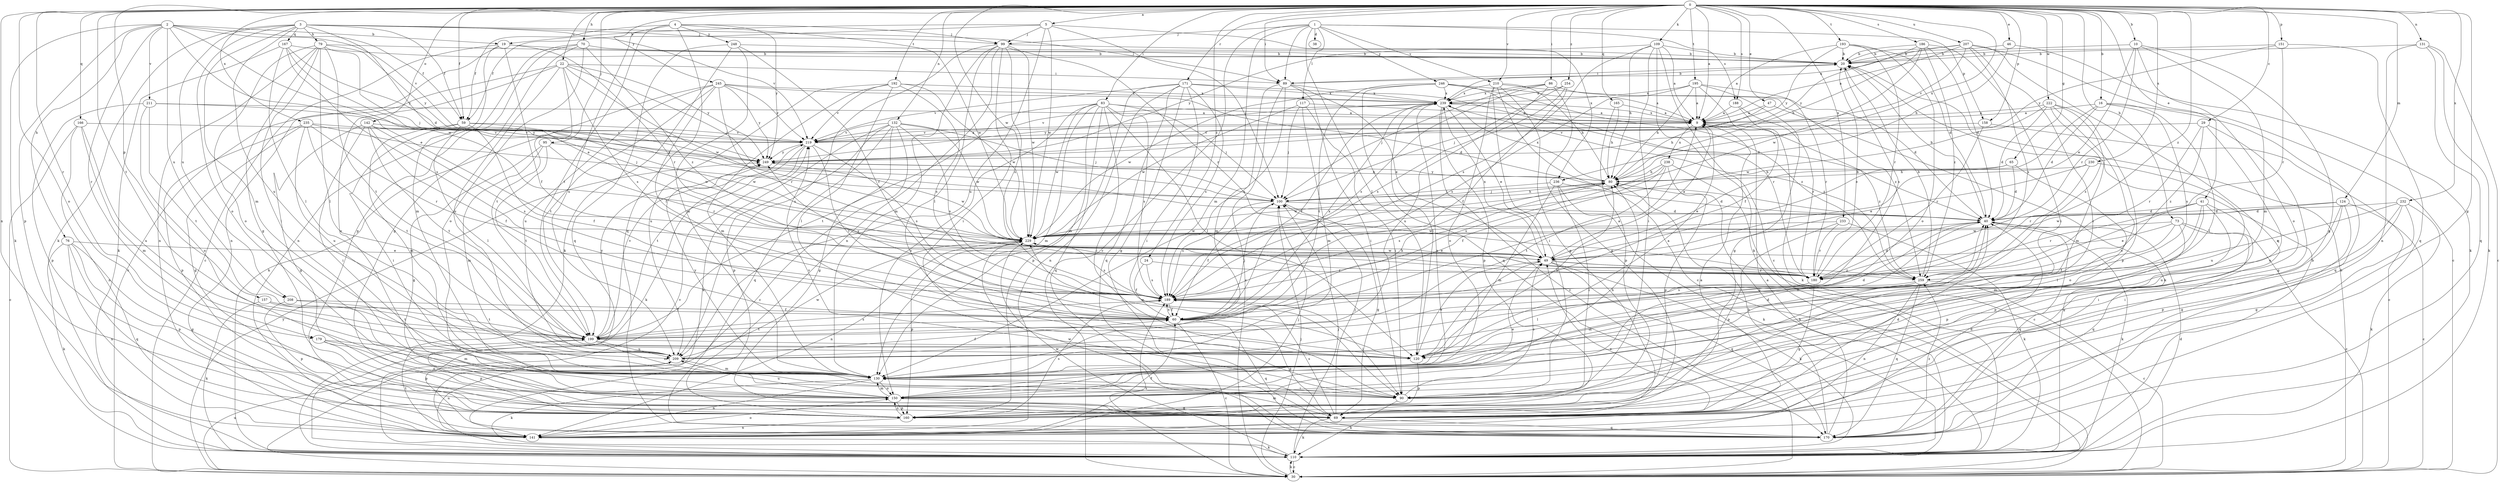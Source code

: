 strict digraph  {
0;
1;
2;
3;
4;
5;
9;
10;
16;
19;
20;
22;
24;
29;
30;
38;
40;
41;
46;
47;
49;
59;
60;
65;
69;
70;
73;
76;
79;
80;
83;
86;
89;
90;
95;
99;
100;
109;
110;
117;
120;
124;
130;
131;
132;
141;
142;
150;
151;
157;
158;
160;
165;
166;
167;
170;
171;
179;
180;
186;
188;
189;
192;
193;
195;
199;
207;
208;
209;
210;
211;
219;
222;
229;
230;
232;
233;
235;
236;
238;
239;
245;
246;
248;
249;
254;
259;
0 -> 5  [label=a];
0 -> 9  [label=a];
0 -> 10  [label=b];
0 -> 16  [label=b];
0 -> 22  [label=c];
0 -> 24  [label=c];
0 -> 29  [label=c];
0 -> 41  [label=e];
0 -> 46  [label=e];
0 -> 47  [label=e];
0 -> 59  [label=f];
0 -> 65  [label=g];
0 -> 69  [label=g];
0 -> 70  [label=h];
0 -> 73  [label=h];
0 -> 83  [label=i];
0 -> 86  [label=i];
0 -> 89  [label=i];
0 -> 95  [label=j];
0 -> 109  [label=k];
0 -> 124  [label=m];
0 -> 131  [label=n];
0 -> 132  [label=n];
0 -> 141  [label=n];
0 -> 142  [label=o];
0 -> 150  [label=o];
0 -> 151  [label=p];
0 -> 157  [label=p];
0 -> 158  [label=p];
0 -> 165  [label=q];
0 -> 166  [label=q];
0 -> 171  [label=r];
0 -> 179  [label=r];
0 -> 186  [label=s];
0 -> 188  [label=s];
0 -> 192  [label=t];
0 -> 193  [label=t];
0 -> 195  [label=t];
0 -> 199  [label=t];
0 -> 207  [label=u];
0 -> 210  [label=v];
0 -> 222  [label=w];
0 -> 229  [label=w];
0 -> 230  [label=x];
0 -> 232  [label=x];
0 -> 233  [label=x];
0 -> 235  [label=x];
0 -> 236  [label=x];
0 -> 245  [label=y];
0 -> 254  [label=z];
0 -> 259  [label=z];
1 -> 30  [label=c];
1 -> 38  [label=d];
1 -> 89  [label=i];
1 -> 99  [label=j];
1 -> 117  [label=l];
1 -> 120  [label=l];
1 -> 130  [label=m];
1 -> 158  [label=p];
1 -> 188  [label=s];
1 -> 210  [label=v];
1 -> 246  [label=y];
2 -> 19  [label=b];
2 -> 49  [label=e];
2 -> 59  [label=f];
2 -> 76  [label=h];
2 -> 110  [label=k];
2 -> 160  [label=p];
2 -> 179  [label=r];
2 -> 208  [label=u];
2 -> 211  [label=v];
2 -> 219  [label=v];
2 -> 229  [label=w];
3 -> 40  [label=d];
3 -> 59  [label=f];
3 -> 79  [label=h];
3 -> 89  [label=i];
3 -> 99  [label=j];
3 -> 110  [label=k];
3 -> 130  [label=m];
3 -> 150  [label=o];
3 -> 167  [label=q];
3 -> 208  [label=u];
3 -> 209  [label=u];
3 -> 219  [label=v];
4 -> 59  [label=f];
4 -> 99  [label=j];
4 -> 170  [label=q];
4 -> 199  [label=t];
4 -> 209  [label=u];
4 -> 229  [label=w];
4 -> 248  [label=y];
4 -> 249  [label=y];
5 -> 19  [label=b];
5 -> 59  [label=f];
5 -> 99  [label=j];
5 -> 100  [label=j];
5 -> 209  [label=u];
5 -> 229  [label=w];
5 -> 236  [label=x];
9 -> 219  [label=v];
9 -> 238  [label=x];
9 -> 239  [label=x];
9 -> 259  [label=z];
10 -> 20  [label=b];
10 -> 49  [label=e];
10 -> 69  [label=g];
10 -> 130  [label=m];
10 -> 150  [label=o];
10 -> 180  [label=r];
16 -> 9  [label=a];
16 -> 40  [label=d];
16 -> 49  [label=e];
16 -> 120  [label=l];
16 -> 170  [label=q];
16 -> 189  [label=s];
19 -> 20  [label=b];
19 -> 30  [label=c];
19 -> 60  [label=f];
19 -> 130  [label=m];
19 -> 141  [label=n];
19 -> 180  [label=r];
20 -> 89  [label=i];
20 -> 189  [label=s];
22 -> 30  [label=c];
22 -> 89  [label=i];
22 -> 100  [label=j];
22 -> 150  [label=o];
22 -> 189  [label=s];
22 -> 199  [label=t];
22 -> 209  [label=u];
22 -> 229  [label=w];
22 -> 249  [label=y];
24 -> 60  [label=f];
24 -> 180  [label=r];
24 -> 189  [label=s];
29 -> 69  [label=g];
29 -> 150  [label=o];
29 -> 180  [label=r];
29 -> 219  [label=v];
29 -> 259  [label=z];
30 -> 20  [label=b];
30 -> 100  [label=j];
30 -> 110  [label=k];
30 -> 189  [label=s];
30 -> 209  [label=u];
30 -> 249  [label=y];
40 -> 20  [label=b];
40 -> 110  [label=k];
40 -> 170  [label=q];
40 -> 209  [label=u];
40 -> 229  [label=w];
41 -> 40  [label=d];
41 -> 69  [label=g];
41 -> 120  [label=l];
41 -> 130  [label=m];
41 -> 160  [label=p];
41 -> 180  [label=r];
46 -> 20  [label=b];
46 -> 80  [label=h];
46 -> 110  [label=k];
47 -> 9  [label=a];
47 -> 80  [label=h];
47 -> 110  [label=k];
49 -> 9  [label=a];
49 -> 110  [label=k];
49 -> 120  [label=l];
49 -> 170  [label=q];
49 -> 180  [label=r];
49 -> 229  [label=w];
49 -> 239  [label=x];
49 -> 259  [label=z];
59 -> 60  [label=f];
59 -> 90  [label=i];
59 -> 120  [label=l];
59 -> 130  [label=m];
59 -> 219  [label=v];
59 -> 229  [label=w];
60 -> 9  [label=a];
60 -> 30  [label=c];
60 -> 69  [label=g];
60 -> 80  [label=h];
60 -> 100  [label=j];
60 -> 170  [label=q];
60 -> 189  [label=s];
60 -> 199  [label=t];
60 -> 239  [label=x];
65 -> 40  [label=d];
65 -> 49  [label=e];
65 -> 80  [label=h];
65 -> 150  [label=o];
69 -> 40  [label=d];
69 -> 100  [label=j];
69 -> 110  [label=k];
69 -> 130  [label=m];
69 -> 170  [label=q];
69 -> 189  [label=s];
70 -> 20  [label=b];
70 -> 69  [label=g];
70 -> 141  [label=n];
70 -> 150  [label=o];
70 -> 160  [label=p];
70 -> 259  [label=z];
73 -> 30  [label=c];
73 -> 49  [label=e];
73 -> 60  [label=f];
73 -> 160  [label=p];
73 -> 170  [label=q];
73 -> 229  [label=w];
76 -> 49  [label=e];
76 -> 69  [label=g];
76 -> 110  [label=k];
76 -> 141  [label=n];
76 -> 160  [label=p];
76 -> 170  [label=q];
79 -> 20  [label=b];
79 -> 69  [label=g];
79 -> 90  [label=i];
79 -> 100  [label=j];
79 -> 120  [label=l];
79 -> 141  [label=n];
79 -> 150  [label=o];
79 -> 199  [label=t];
79 -> 249  [label=y];
80 -> 100  [label=j];
80 -> 189  [label=s];
80 -> 229  [label=w];
80 -> 239  [label=x];
80 -> 249  [label=y];
83 -> 9  [label=a];
83 -> 90  [label=i];
83 -> 100  [label=j];
83 -> 120  [label=l];
83 -> 130  [label=m];
83 -> 150  [label=o];
83 -> 160  [label=p];
83 -> 170  [label=q];
83 -> 189  [label=s];
83 -> 199  [label=t];
83 -> 229  [label=w];
86 -> 69  [label=g];
86 -> 100  [label=j];
86 -> 189  [label=s];
86 -> 209  [label=u];
86 -> 239  [label=x];
86 -> 259  [label=z];
89 -> 20  [label=b];
89 -> 30  [label=c];
89 -> 49  [label=e];
89 -> 90  [label=i];
89 -> 130  [label=m];
89 -> 189  [label=s];
89 -> 239  [label=x];
90 -> 49  [label=e];
90 -> 110  [label=k];
90 -> 219  [label=v];
95 -> 69  [label=g];
95 -> 130  [label=m];
95 -> 180  [label=r];
95 -> 199  [label=t];
95 -> 249  [label=y];
99 -> 20  [label=b];
99 -> 90  [label=i];
99 -> 120  [label=l];
99 -> 130  [label=m];
99 -> 141  [label=n];
99 -> 180  [label=r];
99 -> 189  [label=s];
99 -> 209  [label=u];
99 -> 229  [label=w];
100 -> 40  [label=d];
100 -> 60  [label=f];
100 -> 69  [label=g];
100 -> 80  [label=h];
100 -> 189  [label=s];
109 -> 9  [label=a];
109 -> 20  [label=b];
109 -> 30  [label=c];
109 -> 80  [label=h];
109 -> 90  [label=i];
109 -> 110  [label=k];
109 -> 189  [label=s];
109 -> 249  [label=y];
110 -> 20  [label=b];
110 -> 30  [label=c];
110 -> 40  [label=d];
110 -> 80  [label=h];
110 -> 100  [label=j];
110 -> 219  [label=v];
110 -> 229  [label=w];
117 -> 9  [label=a];
117 -> 90  [label=i];
117 -> 100  [label=j];
117 -> 130  [label=m];
117 -> 229  [label=w];
120 -> 9  [label=a];
120 -> 40  [label=d];
120 -> 49  [label=e];
120 -> 80  [label=h];
120 -> 160  [label=p];
120 -> 229  [label=w];
124 -> 30  [label=c];
124 -> 40  [label=d];
124 -> 69  [label=g];
124 -> 90  [label=i];
124 -> 209  [label=u];
124 -> 229  [label=w];
130 -> 40  [label=d];
130 -> 90  [label=i];
130 -> 110  [label=k];
130 -> 141  [label=n];
130 -> 150  [label=o];
130 -> 249  [label=y];
131 -> 20  [label=b];
131 -> 30  [label=c];
131 -> 110  [label=k];
131 -> 141  [label=n];
131 -> 170  [label=q];
132 -> 30  [label=c];
132 -> 69  [label=g];
132 -> 100  [label=j];
132 -> 110  [label=k];
132 -> 160  [label=p];
132 -> 170  [label=q];
132 -> 189  [label=s];
132 -> 219  [label=v];
132 -> 229  [label=w];
141 -> 9  [label=a];
141 -> 40  [label=d];
141 -> 49  [label=e];
141 -> 60  [label=f];
141 -> 100  [label=j];
141 -> 110  [label=k];
141 -> 150  [label=o];
141 -> 199  [label=t];
141 -> 209  [label=u];
142 -> 60  [label=f];
142 -> 69  [label=g];
142 -> 90  [label=i];
142 -> 189  [label=s];
142 -> 199  [label=t];
142 -> 219  [label=v];
142 -> 229  [label=w];
150 -> 49  [label=e];
150 -> 69  [label=g];
150 -> 80  [label=h];
150 -> 130  [label=m];
150 -> 160  [label=p];
150 -> 209  [label=u];
150 -> 239  [label=x];
151 -> 20  [label=b];
151 -> 170  [label=q];
151 -> 180  [label=r];
151 -> 249  [label=y];
157 -> 60  [label=f];
157 -> 110  [label=k];
157 -> 199  [label=t];
158 -> 30  [label=c];
158 -> 180  [label=r];
158 -> 219  [label=v];
160 -> 141  [label=n];
160 -> 150  [label=o];
160 -> 189  [label=s];
165 -> 9  [label=a];
165 -> 80  [label=h];
165 -> 160  [label=p];
166 -> 30  [label=c];
166 -> 130  [label=m];
166 -> 141  [label=n];
166 -> 209  [label=u];
166 -> 219  [label=v];
167 -> 20  [label=b];
167 -> 49  [label=e];
167 -> 110  [label=k];
167 -> 120  [label=l];
167 -> 189  [label=s];
167 -> 249  [label=y];
170 -> 9  [label=a];
170 -> 80  [label=h];
170 -> 229  [label=w];
170 -> 259  [label=z];
171 -> 40  [label=d];
171 -> 69  [label=g];
171 -> 90  [label=i];
171 -> 130  [label=m];
171 -> 141  [label=n];
171 -> 170  [label=q];
171 -> 189  [label=s];
171 -> 219  [label=v];
171 -> 239  [label=x];
179 -> 130  [label=m];
179 -> 150  [label=o];
179 -> 160  [label=p];
179 -> 209  [label=u];
180 -> 20  [label=b];
180 -> 40  [label=d];
180 -> 69  [label=g];
180 -> 120  [label=l];
186 -> 20  [label=b];
186 -> 40  [label=d];
186 -> 80  [label=h];
186 -> 90  [label=i];
186 -> 229  [label=w];
186 -> 249  [label=y];
186 -> 259  [label=z];
188 -> 9  [label=a];
188 -> 110  [label=k];
188 -> 180  [label=r];
189 -> 60  [label=f];
189 -> 90  [label=i];
189 -> 249  [label=y];
192 -> 120  [label=l];
192 -> 130  [label=m];
192 -> 189  [label=s];
192 -> 209  [label=u];
192 -> 219  [label=v];
192 -> 229  [label=w];
192 -> 239  [label=x];
193 -> 9  [label=a];
193 -> 20  [label=b];
193 -> 40  [label=d];
193 -> 150  [label=o];
193 -> 180  [label=r];
193 -> 249  [label=y];
195 -> 9  [label=a];
195 -> 60  [label=f];
195 -> 69  [label=g];
195 -> 80  [label=h];
195 -> 180  [label=r];
195 -> 189  [label=s];
195 -> 239  [label=x];
199 -> 40  [label=d];
199 -> 120  [label=l];
199 -> 130  [label=m];
199 -> 160  [label=p];
199 -> 189  [label=s];
199 -> 209  [label=u];
199 -> 219  [label=v];
199 -> 249  [label=y];
207 -> 9  [label=a];
207 -> 20  [label=b];
207 -> 30  [label=c];
207 -> 90  [label=i];
207 -> 170  [label=q];
207 -> 189  [label=s];
207 -> 219  [label=v];
207 -> 239  [label=x];
208 -> 60  [label=f];
208 -> 160  [label=p];
208 -> 199  [label=t];
209 -> 60  [label=f];
209 -> 130  [label=m];
209 -> 229  [label=w];
210 -> 30  [label=c];
210 -> 40  [label=d];
210 -> 69  [label=g];
210 -> 80  [label=h];
210 -> 90  [label=i];
210 -> 150  [label=o];
210 -> 239  [label=x];
211 -> 9  [label=a];
211 -> 150  [label=o];
211 -> 160  [label=p];
211 -> 199  [label=t];
211 -> 249  [label=y];
219 -> 9  [label=a];
219 -> 60  [label=f];
219 -> 110  [label=k];
219 -> 189  [label=s];
219 -> 199  [label=t];
219 -> 249  [label=y];
222 -> 9  [label=a];
222 -> 40  [label=d];
222 -> 130  [label=m];
222 -> 150  [label=o];
222 -> 160  [label=p];
222 -> 229  [label=w];
222 -> 259  [label=z];
229 -> 49  [label=e];
229 -> 141  [label=n];
229 -> 160  [label=p];
229 -> 189  [label=s];
230 -> 49  [label=e];
230 -> 80  [label=h];
230 -> 180  [label=r];
230 -> 209  [label=u];
232 -> 40  [label=d];
232 -> 69  [label=g];
232 -> 90  [label=i];
232 -> 110  [label=k];
232 -> 160  [label=p];
232 -> 259  [label=z];
233 -> 110  [label=k];
233 -> 160  [label=p];
233 -> 180  [label=r];
233 -> 229  [label=w];
235 -> 69  [label=g];
235 -> 100  [label=j];
235 -> 160  [label=p];
235 -> 180  [label=r];
235 -> 199  [label=t];
235 -> 209  [label=u];
235 -> 219  [label=v];
236 -> 40  [label=d];
236 -> 90  [label=i];
236 -> 100  [label=j];
236 -> 110  [label=k];
236 -> 130  [label=m];
238 -> 30  [label=c];
238 -> 60  [label=f];
238 -> 80  [label=h];
238 -> 160  [label=p];
238 -> 189  [label=s];
238 -> 199  [label=t];
239 -> 9  [label=a];
239 -> 30  [label=c];
239 -> 49  [label=e];
239 -> 60  [label=f];
239 -> 120  [label=l];
239 -> 160  [label=p];
239 -> 219  [label=v];
239 -> 249  [label=y];
239 -> 259  [label=z];
245 -> 40  [label=d];
245 -> 60  [label=f];
245 -> 110  [label=k];
245 -> 180  [label=r];
245 -> 199  [label=t];
245 -> 209  [label=u];
245 -> 219  [label=v];
245 -> 239  [label=x];
245 -> 249  [label=y];
246 -> 9  [label=a];
246 -> 170  [label=q];
246 -> 180  [label=r];
246 -> 199  [label=t];
246 -> 229  [label=w];
246 -> 239  [label=x];
246 -> 259  [label=z];
248 -> 20  [label=b];
248 -> 60  [label=f];
248 -> 110  [label=k];
248 -> 130  [label=m];
248 -> 170  [label=q];
249 -> 80  [label=h];
249 -> 229  [label=w];
254 -> 60  [label=f];
254 -> 100  [label=j];
254 -> 189  [label=s];
254 -> 239  [label=x];
259 -> 20  [label=b];
259 -> 30  [label=c];
259 -> 130  [label=m];
259 -> 141  [label=n];
259 -> 170  [label=q];
259 -> 189  [label=s];
}
